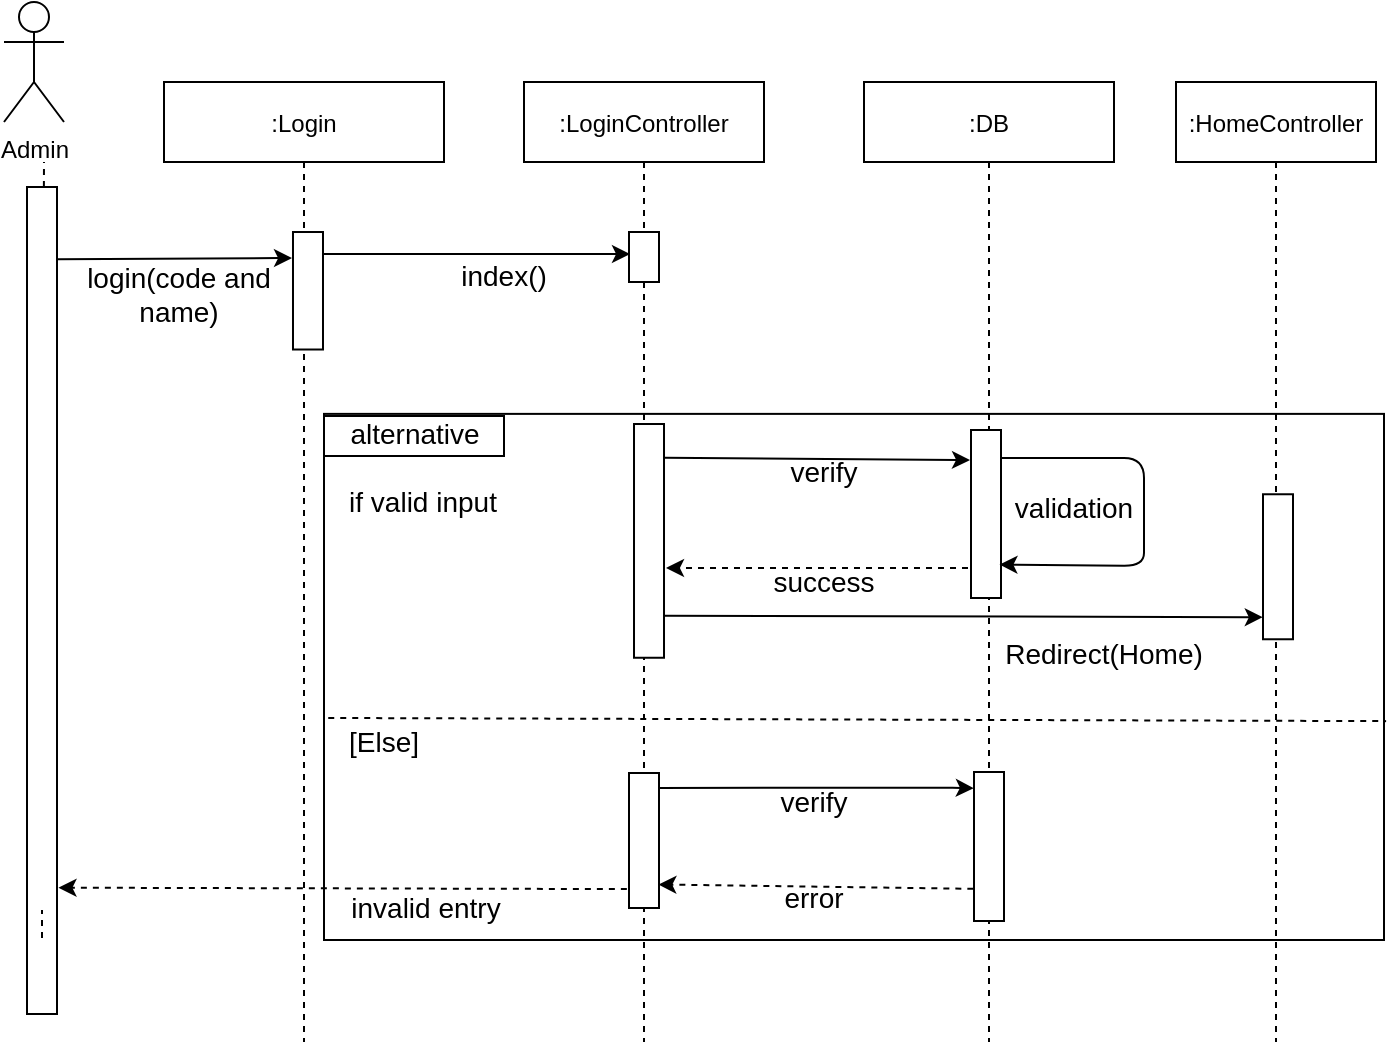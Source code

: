 <mxfile version="15.0.3" type="device"><diagram id="kgpKYQtTHZ0yAKxKKP6v" name="Page-1"><mxGraphModel dx="1021" dy="471" grid="1" gridSize="10" guides="1" tooltips="1" connect="1" arrows="1" fold="1" page="1" pageScale="1" pageWidth="850" pageHeight="1100" math="0" shadow="0"><root><mxCell id="0"/><mxCell id="1" parent="0"/><mxCell id="wLbSzsHGfsP48rMUGBOH-22" value="" style="rounded=0;whiteSpace=wrap;html=1;fillColor=none;" vertex="1" parent="1"><mxGeometry x="200" y="245.94" width="530" height="263.06" as="geometry"/></mxCell><mxCell id="3nuBFxr9cyL0pnOWT2aG-1" value=":Login" style="shape=umlLifeline;perimeter=lifelinePerimeter;container=1;collapsible=0;recursiveResize=0;rounded=0;shadow=0;strokeWidth=1;" parent="1" vertex="1"><mxGeometry x="120" y="80" width="140" height="480" as="geometry"/></mxCell><mxCell id="3nuBFxr9cyL0pnOWT2aG-5" value=":LoginController" style="shape=umlLifeline;perimeter=lifelinePerimeter;container=1;collapsible=0;recursiveResize=0;rounded=0;shadow=0;strokeWidth=1;" parent="1" vertex="1"><mxGeometry x="300" y="80" width="120" height="480" as="geometry"/></mxCell><mxCell id="7Ekcndddt87HOL9vuOtZ-4" value="Admin" style="shape=umlActor;verticalLabelPosition=bottom;verticalAlign=top;html=1;outlineConnect=0;" parent="1" vertex="1"><mxGeometry x="40" y="40" width="30" height="60" as="geometry"/></mxCell><mxCell id="7Ekcndddt87HOL9vuOtZ-7" value="" style="endArrow=none;dashed=1;html=1;startArrow=none;" parent="1" source="7Ekcndddt87HOL9vuOtZ-12" edge="1"><mxGeometry width="50" height="50" relative="1" as="geometry"><mxPoint x="60" y="380" as="sourcePoint"/><mxPoint x="60" y="120" as="targetPoint"/></mxGeometry></mxCell><mxCell id="7Ekcndddt87HOL9vuOtZ-8" value=":DB" style="shape=umlLifeline;perimeter=lifelinePerimeter;container=1;collapsible=0;recursiveResize=0;rounded=0;shadow=0;strokeWidth=1;" parent="1" vertex="1"><mxGeometry x="470" y="80" width="125" height="480" as="geometry"/></mxCell><mxCell id="7Ekcndddt87HOL9vuOtZ-37" value="&lt;font style=&quot;font-size: 14px&quot;&gt;&lt;span style=&quot;white-space: pre&quot;&gt;validation&lt;/span&gt;&lt;/font&gt;" style="text;html=1;strokeColor=none;fillColor=none;align=center;verticalAlign=middle;whiteSpace=wrap;rounded=0;" parent="7Ekcndddt87HOL9vuOtZ-8" vertex="1"><mxGeometry x="85" y="203" width="40" height="20" as="geometry"/></mxCell><mxCell id="7Ekcndddt87HOL9vuOtZ-39" value="" style="rounded=0;whiteSpace=wrap;html=1;rotation=90;" parent="7Ekcndddt87HOL9vuOtZ-8" vertex="1"><mxGeometry x="19" y="208.5" width="84" height="15" as="geometry"/></mxCell><mxCell id="7Ekcndddt87HOL9vuOtZ-44" value="" style="endArrow=classic;html=1;entryX=0.801;entryY=0.052;entryDx=0;entryDy=0;entryPerimeter=0;" parent="7Ekcndddt87HOL9vuOtZ-8" target="7Ekcndddt87HOL9vuOtZ-39" edge="1"><mxGeometry width="50" height="50" relative="1" as="geometry"><mxPoint x="69" y="188" as="sourcePoint"/><mxPoint x="223.76" y="188.74" as="targetPoint"/><Array as="points"><mxPoint x="140" y="188"/><mxPoint x="140" y="219"/><mxPoint x="140" y="242"/></Array></mxGeometry></mxCell><mxCell id="7Ekcndddt87HOL9vuOtZ-11" value="" style="rounded=0;whiteSpace=wrap;html=1;rotation=90;" parent="1" vertex="1"><mxGeometry x="162.62" y="176.88" width="58.75" height="15" as="geometry"/></mxCell><mxCell id="7Ekcndddt87HOL9vuOtZ-10" value="" style="rounded=0;whiteSpace=wrap;html=1;rotation=90;" parent="1" vertex="1"><mxGeometry x="347.5" y="160" width="25" height="15" as="geometry"/></mxCell><mxCell id="7Ekcndddt87HOL9vuOtZ-12" value="" style="rounded=0;whiteSpace=wrap;html=1;rotation=90;" parent="1" vertex="1"><mxGeometry x="-147.75" y="331.75" width="413.5" height="15" as="geometry"/></mxCell><mxCell id="7Ekcndddt87HOL9vuOtZ-13" value="" style="endArrow=none;dashed=1;html=1;" parent="1" edge="1"><mxGeometry width="50" height="50" relative="1" as="geometry"><mxPoint x="59" y="508" as="sourcePoint"/><mxPoint x="59" y="494.0" as="targetPoint"/></mxGeometry></mxCell><mxCell id="7Ekcndddt87HOL9vuOtZ-14" value="" style="endArrow=classic;html=1;exitX=0.16;exitY=-0.033;exitDx=0;exitDy=0;exitPerimeter=0;" parent="1" edge="1"><mxGeometry width="50" height="50" relative="1" as="geometry"><mxPoint x="65.995" y="168.66" as="sourcePoint"/><mxPoint x="184" y="168" as="targetPoint"/><Array as="points"><mxPoint x="184" y="168"/></Array></mxGeometry></mxCell><mxCell id="7Ekcndddt87HOL9vuOtZ-15" value="&lt;font style=&quot;font-size: 14px&quot;&gt;login(code and name)&lt;br&gt;&lt;/font&gt;" style="text;html=1;strokeColor=none;fillColor=none;align=center;verticalAlign=middle;whiteSpace=wrap;rounded=0;" parent="1" vertex="1"><mxGeometry x="70.5" y="175.5" width="113" height="20" as="geometry"/></mxCell><mxCell id="7Ekcndddt87HOL9vuOtZ-16" value="" style="endArrow=classic;html=1;" parent="1" edge="1"><mxGeometry width="50" height="50" relative="1" as="geometry"><mxPoint x="200" y="166" as="sourcePoint"/><mxPoint x="353" y="166" as="targetPoint"/></mxGeometry></mxCell><mxCell id="7Ekcndddt87HOL9vuOtZ-18" value=":HomeController" style="shape=umlLifeline;perimeter=lifelinePerimeter;container=1;collapsible=0;recursiveResize=0;rounded=0;shadow=0;strokeWidth=1;" parent="1" vertex="1"><mxGeometry x="626" y="80" width="100" height="480" as="geometry"/></mxCell><mxCell id="7Ekcndddt87HOL9vuOtZ-33" value="&lt;font style=&quot;font-size: 14px&quot;&gt;index()&lt;/font&gt;" style="text;html=1;strokeColor=none;fillColor=none;align=center;verticalAlign=middle;whiteSpace=wrap;rounded=0;" parent="1" vertex="1"><mxGeometry x="270" y="167" width="40" height="20" as="geometry"/></mxCell><mxCell id="7Ekcndddt87HOL9vuOtZ-43" value="" style="rounded=0;whiteSpace=wrap;html=1;rotation=90;" parent="1" vertex="1"><mxGeometry x="640.75" y="314.88" width="72.5" height="15" as="geometry"/></mxCell><mxCell id="7Ekcndddt87HOL9vuOtZ-47" value="" style="endArrow=classic;html=1;exitX=0.82;exitY=0.067;exitDx=0;exitDy=0;exitPerimeter=0;entryX=0.848;entryY=1.14;entryDx=0;entryDy=0;entryPerimeter=0;" parent="1" edge="1" source="wLbSzsHGfsP48rMUGBOH-11"><mxGeometry width="50" height="50" relative="1" as="geometry"><mxPoint x="372.86" y="347.54" as="sourcePoint"/><mxPoint x="669.4" y="347.61" as="targetPoint"/></mxGeometry></mxCell><mxCell id="7Ekcndddt87HOL9vuOtZ-49" value="&lt;font style=&quot;font-size: 14px&quot;&gt;&lt;span style=&quot;white-space: pre&quot;&gt;Redirect&lt;/span&gt;(Home)&lt;/font&gt;" style="text;html=1;align=center;verticalAlign=middle;whiteSpace=wrap;rounded=0;" parent="1" vertex="1"><mxGeometry x="570" y="356" width="40" height="20" as="geometry"/></mxCell><mxCell id="7Ekcndddt87HOL9vuOtZ-48" value="&lt;div&gt;&lt;font style=&quot;font-size: 14px&quot;&gt;verify&lt;/font&gt;&lt;/div&gt;" style="text;html=1;strokeColor=none;fillColor=none;align=center;verticalAlign=middle;whiteSpace=wrap;rounded=0;" parent="1" vertex="1"><mxGeometry x="430" y="264.75" width="40" height="20" as="geometry"/></mxCell><mxCell id="7Ekcndddt87HOL9vuOtZ-46" value="&lt;font style=&quot;font-size: 14px&quot;&gt;success&lt;/font&gt;" style="text;html=1;strokeColor=none;fillColor=none;align=center;verticalAlign=middle;whiteSpace=wrap;rounded=0;" parent="1" vertex="1"><mxGeometry x="430" y="320" width="40" height="20" as="geometry"/></mxCell><mxCell id="7Ekcndddt87HOL9vuOtZ-42" value="" style="endArrow=classic;html=1;exitX=0.144;exitY=0;exitDx=0;exitDy=0;exitPerimeter=0;" parent="1" source="wLbSzsHGfsP48rMUGBOH-11" edge="1"><mxGeometry width="50" height="50" relative="1" as="geometry"><mxPoint x="203.67" y="268.998" as="sourcePoint"/><mxPoint x="523" y="269" as="targetPoint"/></mxGeometry></mxCell><mxCell id="wLbSzsHGfsP48rMUGBOH-11" value="" style="rounded=0;whiteSpace=wrap;html=1;rotation=90;" vertex="1" parent="1"><mxGeometry x="304.07" y="301.94" width="116.87" height="15" as="geometry"/></mxCell><mxCell id="wLbSzsHGfsP48rMUGBOH-12" value="" style="rounded=0;whiteSpace=wrap;html=1;rotation=90;" vertex="1" parent="1"><mxGeometry x="326.25" y="451.75" width="67.5" height="15" as="geometry"/></mxCell><mxCell id="7Ekcndddt87HOL9vuOtZ-45" value="" style="endArrow=classic;html=1;dashed=1;exitX=0.869;exitY=1.1;exitDx=0;exitDy=0;exitPerimeter=0;" parent="1" edge="1"><mxGeometry width="50" height="50" relative="1" as="geometry"><mxPoint x="522" y="322.996" as="sourcePoint"/><mxPoint x="371" y="323" as="targetPoint"/></mxGeometry></mxCell><mxCell id="wLbSzsHGfsP48rMUGBOH-14" value="&lt;div&gt;&lt;font style=&quot;font-size: 14px&quot;&gt;verify&lt;/font&gt;&lt;/div&gt;" style="text;html=1;strokeColor=none;fillColor=none;align=center;verticalAlign=middle;whiteSpace=wrap;rounded=0;" vertex="1" parent="1"><mxGeometry x="425" y="430" width="40" height="20" as="geometry"/></mxCell><mxCell id="wLbSzsHGfsP48rMUGBOH-15" value="&lt;font style=&quot;font-size: 14px&quot;&gt;error&lt;/font&gt;" style="text;html=1;strokeColor=none;fillColor=none;align=center;verticalAlign=middle;whiteSpace=wrap;rounded=0;" vertex="1" parent="1"><mxGeometry x="425" y="478" width="40" height="20" as="geometry"/></mxCell><mxCell id="wLbSzsHGfsP48rMUGBOH-16" value="" style="endArrow=classic;html=1;" edge="1" parent="1"><mxGeometry width="50" height="50" relative="1" as="geometry"><mxPoint x="367" y="433" as="sourcePoint"/><mxPoint x="524.92" y="433.07" as="targetPoint"/><Array as="points"><mxPoint x="509.75" y="432.82"/></Array></mxGeometry></mxCell><mxCell id="wLbSzsHGfsP48rMUGBOH-17" value="" style="endArrow=classic;html=1;dashed=1;exitX=0.784;exitY=1.022;exitDx=0;exitDy=0;exitPerimeter=0;" edge="1" parent="1" source="wLbSzsHGfsP48rMUGBOH-18"><mxGeometry width="50" height="50" relative="1" as="geometry"><mxPoint x="518.17" y="481.246" as="sourcePoint"/><mxPoint x="367.17" y="481.25" as="targetPoint"/></mxGeometry></mxCell><mxCell id="wLbSzsHGfsP48rMUGBOH-18" value="" style="rounded=0;whiteSpace=wrap;html=1;rotation=90;" vertex="1" parent="1"><mxGeometry x="495.25" y="454.75" width="74.5" height="15" as="geometry"/></mxCell><mxCell id="wLbSzsHGfsP48rMUGBOH-20" value="&lt;font style=&quot;font-size: 14px&quot;&gt;invalid entry&lt;br&gt;&lt;/font&gt;" style="text;html=1;strokeColor=none;fillColor=none;align=center;verticalAlign=middle;whiteSpace=wrap;rounded=0;" vertex="1" parent="1"><mxGeometry x="180" y="483" width="142.17" height="20" as="geometry"/></mxCell><mxCell id="wLbSzsHGfsP48rMUGBOH-21" value="" style="endArrow=classic;html=1;dashed=1;entryX=0.973;entryY=-0.049;entryDx=0;entryDy=0;entryPerimeter=0;exitX=0.86;exitY=1.071;exitDx=0;exitDy=0;exitPerimeter=0;" edge="1" parent="1" source="wLbSzsHGfsP48rMUGBOH-12"><mxGeometry width="50" height="50" relative="1" as="geometry"><mxPoint x="360" y="483" as="sourcePoint"/><mxPoint x="67.235" y="482.835" as="targetPoint"/></mxGeometry></mxCell><mxCell id="wLbSzsHGfsP48rMUGBOH-23" value="" style="endArrow=none;dashed=1;html=1;exitX=0.004;exitY=0.578;exitDx=0;exitDy=0;exitPerimeter=0;entryX=1.002;entryY=0.584;entryDx=0;entryDy=0;entryPerimeter=0;" edge="1" parent="1" source="wLbSzsHGfsP48rMUGBOH-22" target="wLbSzsHGfsP48rMUGBOH-22"><mxGeometry width="50" height="50" relative="1" as="geometry"><mxPoint x="340" y="420" as="sourcePoint"/><mxPoint x="720" y="397" as="targetPoint"/></mxGeometry></mxCell><mxCell id="wLbSzsHGfsP48rMUGBOH-24" value="&lt;div&gt;&lt;font style=&quot;font-size: 14px&quot;&gt;if valid input&lt;br&gt;&lt;/font&gt;&lt;/div&gt;" style="text;html=1;strokeColor=none;fillColor=none;align=center;verticalAlign=middle;whiteSpace=wrap;rounded=0;" vertex="1" parent="1"><mxGeometry x="195" y="280" width="108.91" height="20" as="geometry"/></mxCell><mxCell id="wLbSzsHGfsP48rMUGBOH-25" value="&lt;font style=&quot;font-size: 14px&quot;&gt;[Else]&lt;/font&gt;" style="text;html=1;strokeColor=none;fillColor=none;align=center;verticalAlign=middle;whiteSpace=wrap;rounded=0;" vertex="1" parent="1"><mxGeometry x="210" y="400" width="40" height="20" as="geometry"/></mxCell><mxCell id="wLbSzsHGfsP48rMUGBOH-27" value="&lt;div&gt;&lt;font style=&quot;font-size: 14px&quot;&gt;alternative&lt;br&gt;&lt;/font&gt;&lt;/div&gt;" style="text;html=1;strokeColor=none;fillColor=none;align=center;verticalAlign=middle;whiteSpace=wrap;rounded=0;" vertex="1" parent="1"><mxGeometry x="191.09" y="245.94" width="108.91" height="20" as="geometry"/></mxCell><mxCell id="wLbSzsHGfsP48rMUGBOH-28" value="" style="rounded=0;whiteSpace=wrap;html=1;fillColor=none;" vertex="1" parent="1"><mxGeometry x="200" y="247" width="90" height="20" as="geometry"/></mxCell></root></mxGraphModel></diagram></mxfile>